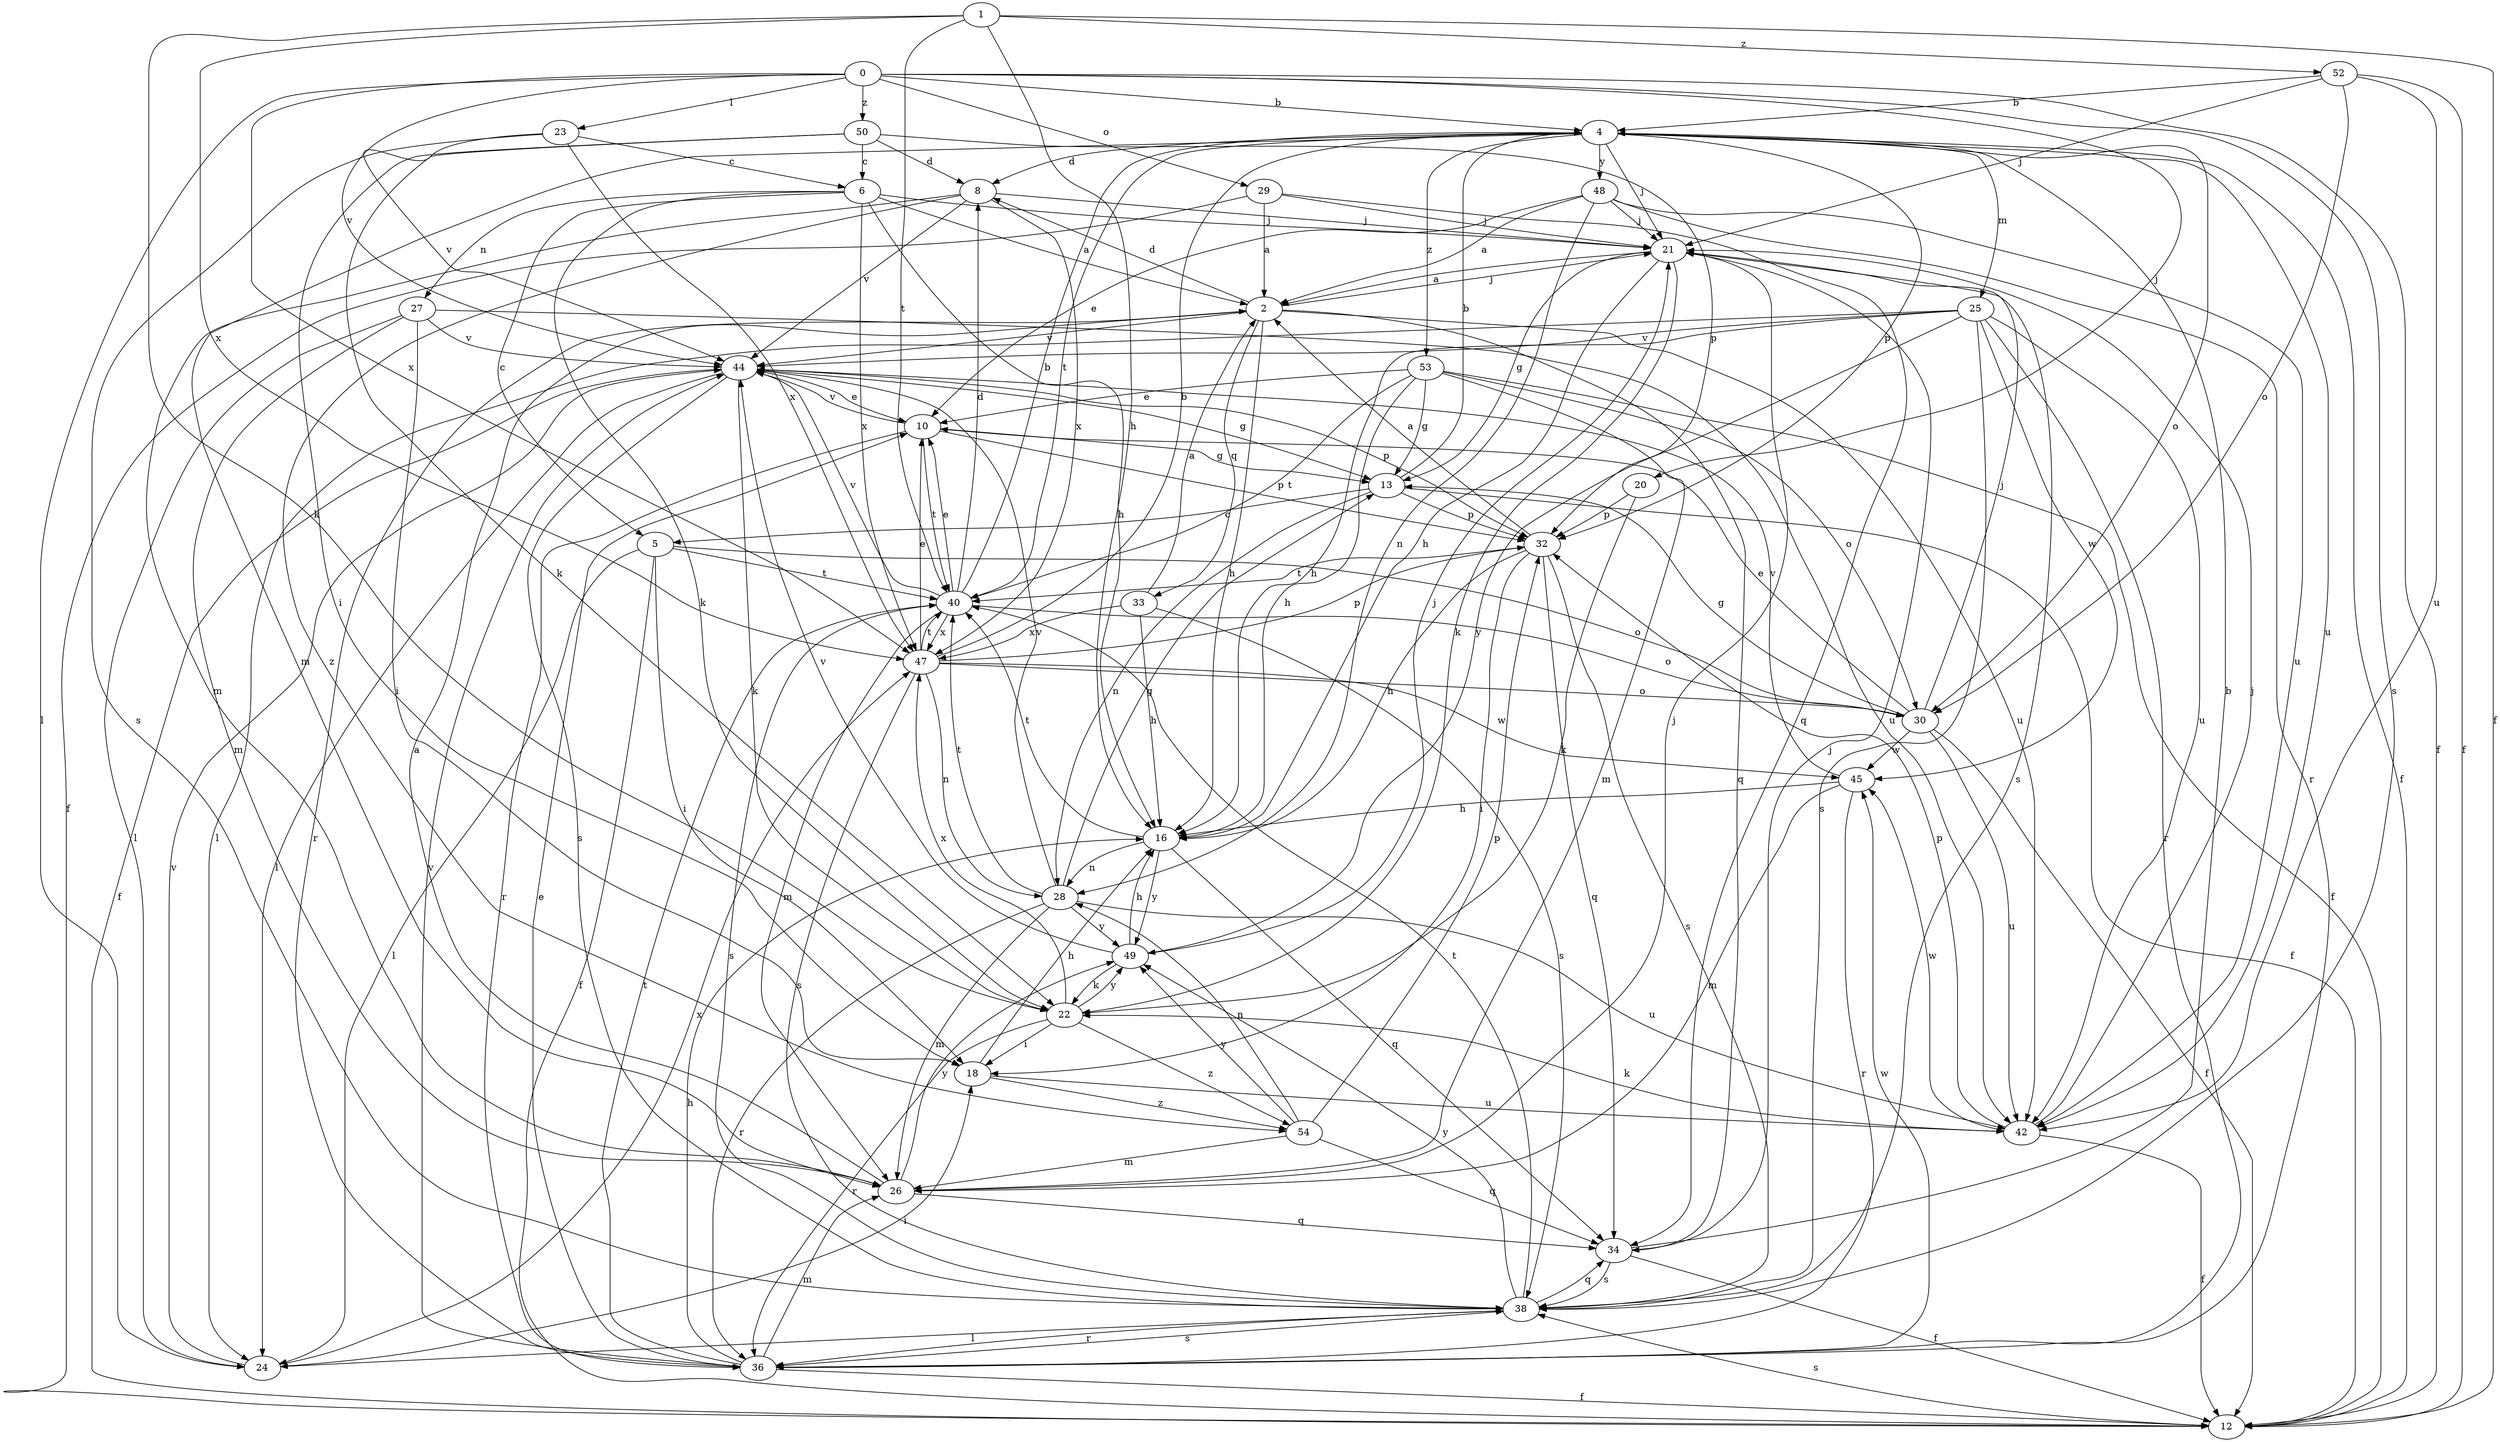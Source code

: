 strict digraph  {
0;
1;
2;
4;
5;
6;
8;
10;
12;
13;
16;
18;
20;
21;
22;
23;
24;
25;
26;
27;
28;
29;
30;
32;
33;
34;
36;
38;
40;
42;
44;
45;
47;
48;
49;
50;
52;
53;
54;
0 -> 4  [label=b];
0 -> 12  [label=f];
0 -> 20  [label=j];
0 -> 23  [label=l];
0 -> 24  [label=l];
0 -> 29  [label=o];
0 -> 38  [label=s];
0 -> 44  [label=v];
0 -> 47  [label=x];
0 -> 50  [label=z];
1 -> 12  [label=f];
1 -> 16  [label=h];
1 -> 22  [label=k];
1 -> 40  [label=t];
1 -> 47  [label=x];
1 -> 52  [label=z];
2 -> 8  [label=d];
2 -> 16  [label=h];
2 -> 21  [label=j];
2 -> 33  [label=q];
2 -> 34  [label=q];
2 -> 36  [label=r];
2 -> 42  [label=u];
2 -> 44  [label=v];
4 -> 8  [label=d];
4 -> 12  [label=f];
4 -> 21  [label=j];
4 -> 25  [label=m];
4 -> 26  [label=m];
4 -> 30  [label=o];
4 -> 32  [label=p];
4 -> 40  [label=t];
4 -> 42  [label=u];
4 -> 48  [label=y];
4 -> 53  [label=z];
5 -> 12  [label=f];
5 -> 18  [label=i];
5 -> 24  [label=l];
5 -> 30  [label=o];
5 -> 40  [label=t];
6 -> 2  [label=a];
6 -> 5  [label=c];
6 -> 16  [label=h];
6 -> 21  [label=j];
6 -> 22  [label=k];
6 -> 27  [label=n];
6 -> 47  [label=x];
8 -> 21  [label=j];
8 -> 26  [label=m];
8 -> 44  [label=v];
8 -> 47  [label=x];
8 -> 54  [label=z];
10 -> 13  [label=g];
10 -> 32  [label=p];
10 -> 36  [label=r];
10 -> 40  [label=t];
10 -> 44  [label=v];
12 -> 38  [label=s];
13 -> 4  [label=b];
13 -> 5  [label=c];
13 -> 12  [label=f];
13 -> 28  [label=n];
13 -> 32  [label=p];
16 -> 28  [label=n];
16 -> 34  [label=q];
16 -> 40  [label=t];
16 -> 49  [label=y];
18 -> 16  [label=h];
18 -> 42  [label=u];
18 -> 54  [label=z];
20 -> 22  [label=k];
20 -> 32  [label=p];
21 -> 2  [label=a];
21 -> 13  [label=g];
21 -> 16  [label=h];
21 -> 22  [label=k];
21 -> 38  [label=s];
22 -> 18  [label=i];
22 -> 36  [label=r];
22 -> 47  [label=x];
22 -> 49  [label=y];
22 -> 54  [label=z];
23 -> 6  [label=c];
23 -> 38  [label=s];
23 -> 44  [label=v];
23 -> 47  [label=x];
24 -> 18  [label=i];
24 -> 44  [label=v];
24 -> 47  [label=x];
25 -> 16  [label=h];
25 -> 24  [label=l];
25 -> 36  [label=r];
25 -> 38  [label=s];
25 -> 42  [label=u];
25 -> 44  [label=v];
25 -> 45  [label=w];
25 -> 49  [label=y];
26 -> 2  [label=a];
26 -> 21  [label=j];
26 -> 34  [label=q];
26 -> 49  [label=y];
27 -> 18  [label=i];
27 -> 24  [label=l];
27 -> 26  [label=m];
27 -> 42  [label=u];
27 -> 44  [label=v];
28 -> 13  [label=g];
28 -> 26  [label=m];
28 -> 36  [label=r];
28 -> 40  [label=t];
28 -> 42  [label=u];
28 -> 44  [label=v];
28 -> 49  [label=y];
29 -> 2  [label=a];
29 -> 12  [label=f];
29 -> 21  [label=j];
29 -> 34  [label=q];
30 -> 10  [label=e];
30 -> 12  [label=f];
30 -> 13  [label=g];
30 -> 21  [label=j];
30 -> 42  [label=u];
30 -> 45  [label=w];
32 -> 2  [label=a];
32 -> 16  [label=h];
32 -> 18  [label=i];
32 -> 34  [label=q];
32 -> 38  [label=s];
32 -> 40  [label=t];
33 -> 2  [label=a];
33 -> 16  [label=h];
33 -> 38  [label=s];
33 -> 47  [label=x];
34 -> 4  [label=b];
34 -> 12  [label=f];
34 -> 21  [label=j];
34 -> 38  [label=s];
36 -> 10  [label=e];
36 -> 12  [label=f];
36 -> 16  [label=h];
36 -> 26  [label=m];
36 -> 38  [label=s];
36 -> 40  [label=t];
36 -> 44  [label=v];
36 -> 45  [label=w];
38 -> 24  [label=l];
38 -> 34  [label=q];
38 -> 36  [label=r];
38 -> 40  [label=t];
38 -> 49  [label=y];
40 -> 4  [label=b];
40 -> 8  [label=d];
40 -> 10  [label=e];
40 -> 26  [label=m];
40 -> 30  [label=o];
40 -> 38  [label=s];
40 -> 44  [label=v];
40 -> 47  [label=x];
42 -> 12  [label=f];
42 -> 21  [label=j];
42 -> 22  [label=k];
42 -> 32  [label=p];
42 -> 45  [label=w];
44 -> 10  [label=e];
44 -> 12  [label=f];
44 -> 13  [label=g];
44 -> 22  [label=k];
44 -> 24  [label=l];
44 -> 32  [label=p];
44 -> 38  [label=s];
45 -> 16  [label=h];
45 -> 26  [label=m];
45 -> 36  [label=r];
45 -> 44  [label=v];
47 -> 4  [label=b];
47 -> 10  [label=e];
47 -> 28  [label=n];
47 -> 30  [label=o];
47 -> 32  [label=p];
47 -> 38  [label=s];
47 -> 40  [label=t];
47 -> 45  [label=w];
48 -> 2  [label=a];
48 -> 10  [label=e];
48 -> 21  [label=j];
48 -> 28  [label=n];
48 -> 36  [label=r];
48 -> 42  [label=u];
49 -> 16  [label=h];
49 -> 21  [label=j];
49 -> 22  [label=k];
49 -> 44  [label=v];
50 -> 6  [label=c];
50 -> 8  [label=d];
50 -> 18  [label=i];
50 -> 22  [label=k];
50 -> 32  [label=p];
52 -> 4  [label=b];
52 -> 12  [label=f];
52 -> 21  [label=j];
52 -> 30  [label=o];
52 -> 42  [label=u];
53 -> 10  [label=e];
53 -> 12  [label=f];
53 -> 13  [label=g];
53 -> 16  [label=h];
53 -> 26  [label=m];
53 -> 30  [label=o];
53 -> 40  [label=t];
54 -> 26  [label=m];
54 -> 28  [label=n];
54 -> 32  [label=p];
54 -> 34  [label=q];
54 -> 49  [label=y];
}
